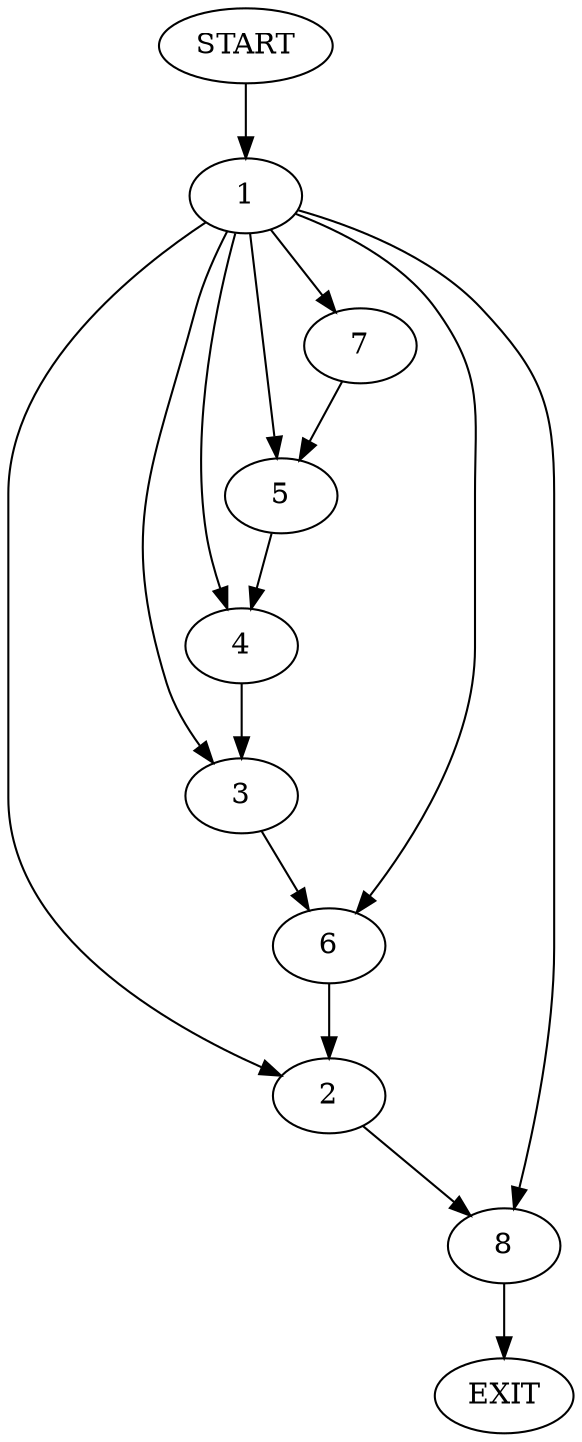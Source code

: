 digraph {
0 [label="START"]
9 [label="EXIT"]
0 -> 1
1 -> 2
1 -> 3
1 -> 4
1 -> 5
1 -> 6
1 -> 7
1 -> 8
3 -> 6
4 -> 3
5 -> 4
2 -> 8
7 -> 5
8 -> 9
6 -> 2
}
